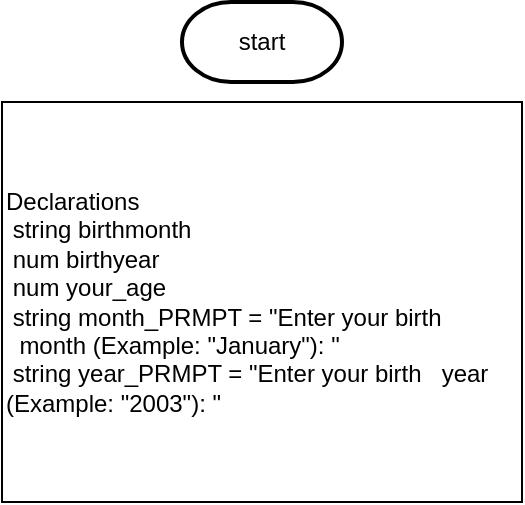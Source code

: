 <mxfile version="20.8.3" type="github">
  <diagram id="bqv9jCOaasBLHF7bT0kU" name="Page-1">
    <mxGraphModel dx="1221" dy="636" grid="1" gridSize="10" guides="1" tooltips="1" connect="1" arrows="1" fold="1" page="1" pageScale="1" pageWidth="850" pageHeight="1100" math="0" shadow="0">
      <root>
        <mxCell id="0" />
        <mxCell id="1" parent="0" />
        <mxCell id="jwiF_gWuEXSg3bmq00h_-1" value="start" style="strokeWidth=2;html=1;shape=mxgraph.flowchart.terminator;whiteSpace=wrap;" parent="1" vertex="1">
          <mxGeometry x="100" y="40" width="80" height="40" as="geometry" />
        </mxCell>
        <mxCell id="jwiF_gWuEXSg3bmq00h_-2" value="Declarations&lt;br&gt;&lt;span style=&quot;white-space: pre;&quot;&gt;	&lt;/span&gt;string birthmonth&lt;br&gt;&lt;span style=&quot;white-space: pre;&quot;&gt;	&lt;/span&gt;num birthyear&lt;br&gt;&lt;span style=&quot;white-space: pre;&quot;&gt;	&lt;/span&gt;num your_age&lt;br&gt;&lt;span style=&quot;white-space: pre;&quot;&gt;	&lt;/span&gt;string month_PRMPT = &quot;Enter your birth &lt;span style=&quot;white-space: pre;&quot;&gt;	&lt;/span&gt;&lt;span style=&quot;white-space: pre;&quot;&gt;	&lt;/span&gt;month (Example: &quot;January&quot;): &quot;&lt;br&gt;&lt;span style=&quot;white-space: pre;&quot;&gt;	&lt;/span&gt;string year_PRMPT = &quot;Enter your birth &lt;span style=&quot;white-space: pre;&quot;&gt;	&lt;/span&gt;&lt;span style=&quot;white-space: pre;&quot;&gt;	&lt;/span&gt;year (Example: &quot;2003&quot;): &quot;" style="rounded=0;whiteSpace=wrap;html=1;align=left;" parent="1" vertex="1">
          <mxGeometry x="10" y="90" width="260" height="200" as="geometry" />
        </mxCell>
      </root>
    </mxGraphModel>
  </diagram>
</mxfile>
